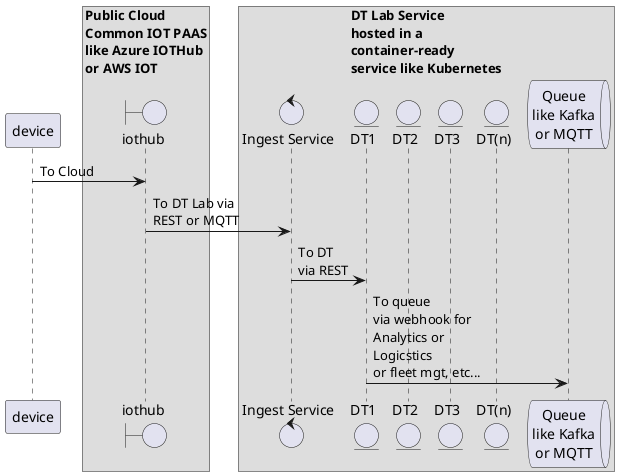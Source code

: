 @startuml
participant device as d1
box "Public Cloud\nCommon IOT PAAS\nlike Azure IOTHub\nor AWS IOT"
boundary    iothub as iothub
end box
box "DT Lab Service\nhosted in a\ncontainer-ready\nservice like Kubernetes"
control     ingest as "Ingest Service"
entity      dt1    as "DT1"
entity      dt2    as "DT2"
entity      dt3    as "DT3"
entity      dtn    as "DT(n)"
queue       out1  as "Queue\nlike Kafka\nor MQTT"
end box
d1 -> iothub : To Cloud 
iothub -> ingest : To DT Lab via\nREST or MQTT
ingest -> dt1 : To DT\nvia REST
dt1 -> out1: To queue\nvia webhook for\nAnalytics or\nLogicstics\nor fleet mgt, etc...
@enduml
